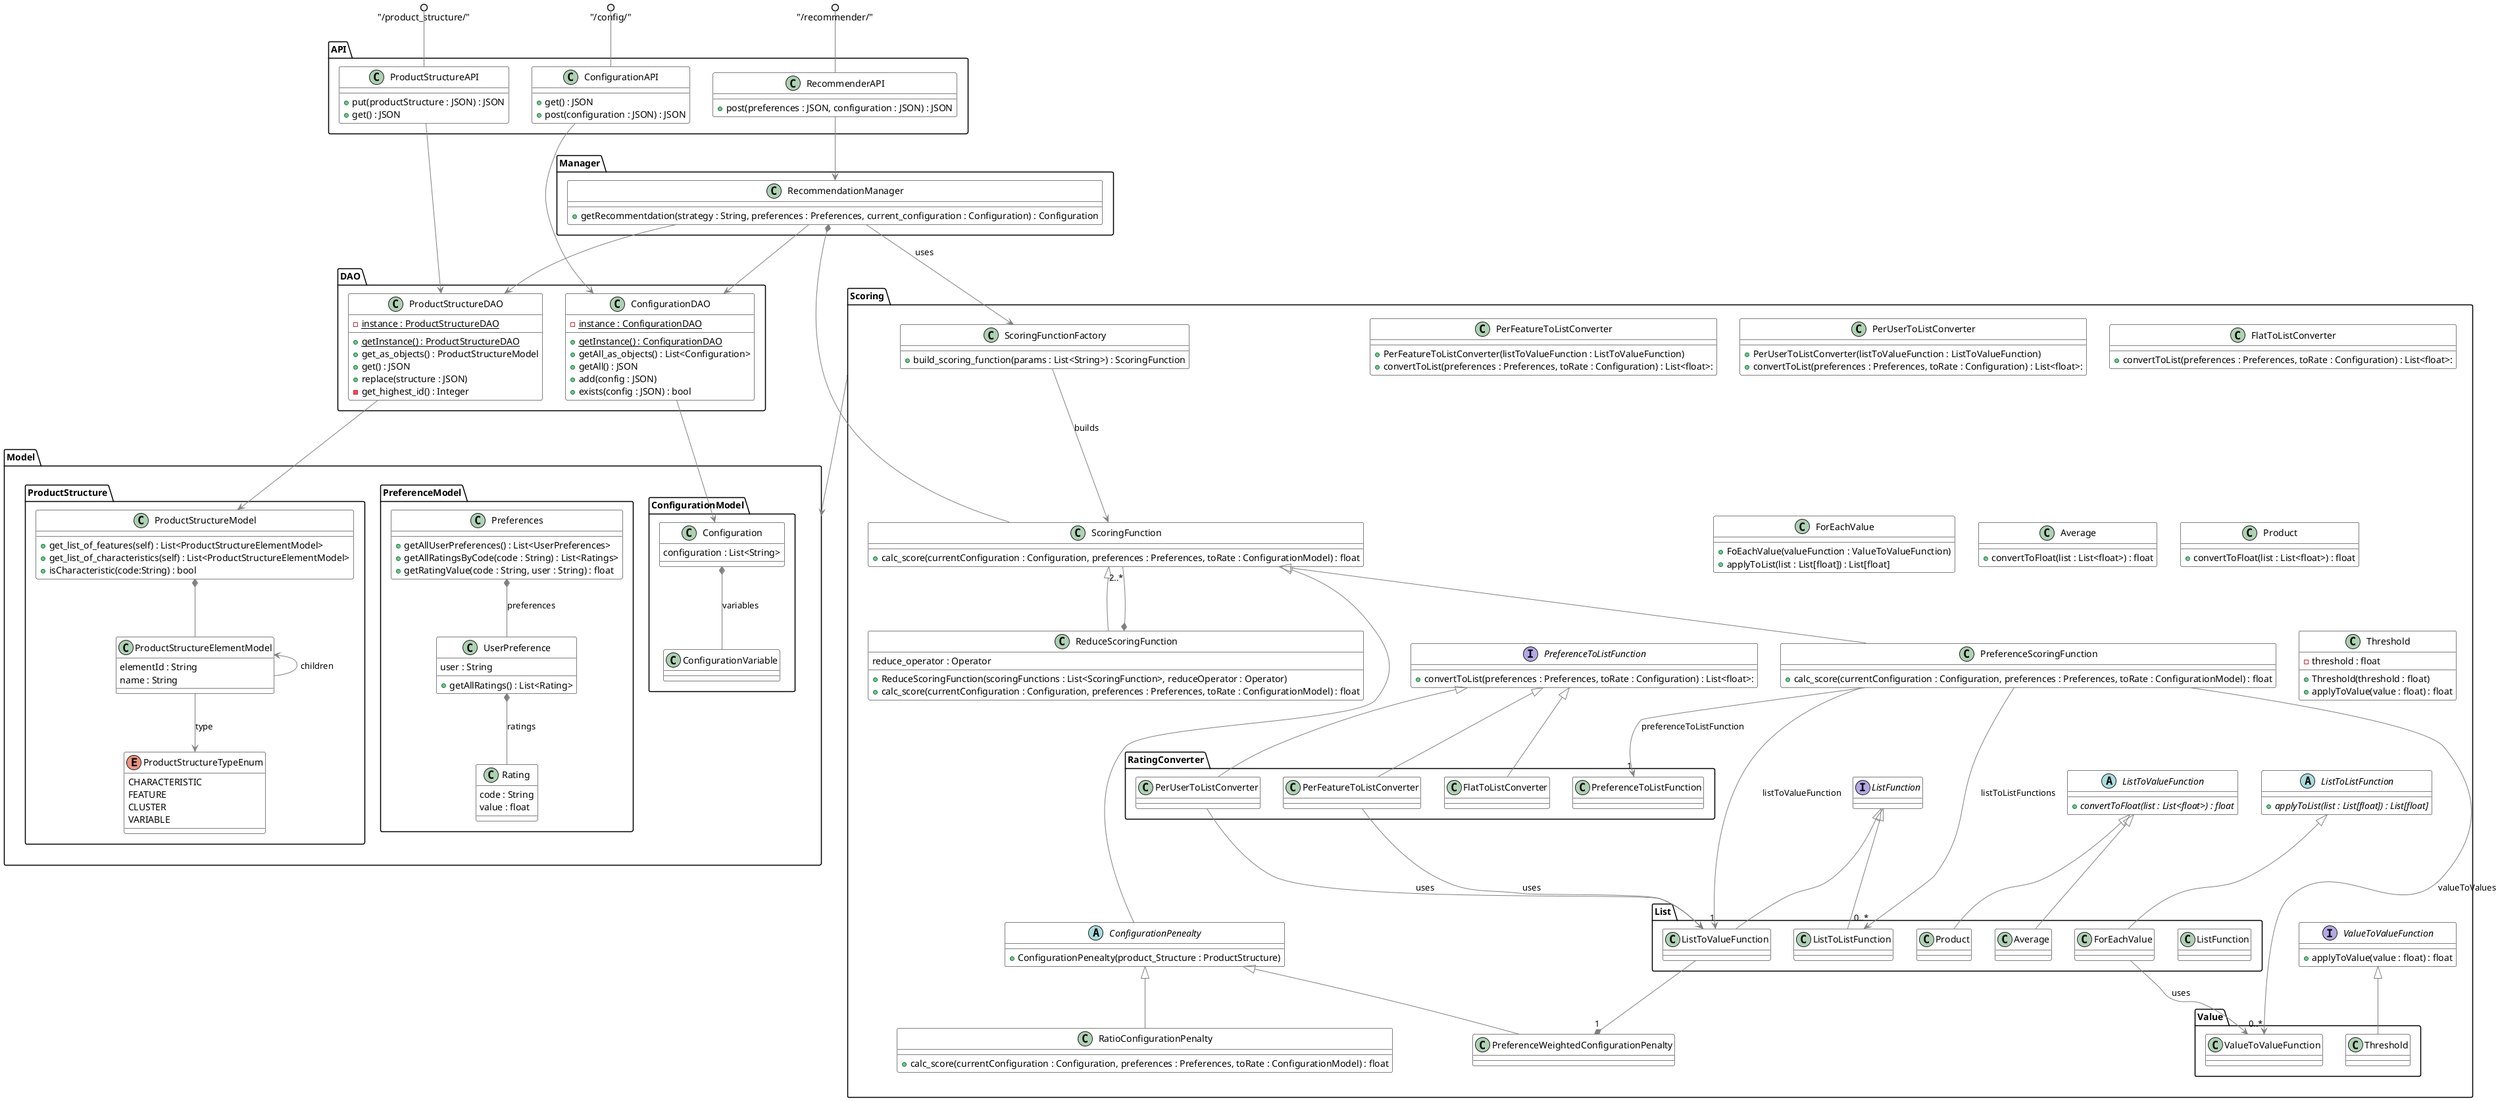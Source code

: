 @startuml

skinparam class {
	BackgroundColor White
	ArrowColor Grey
	BorderColor Black
}
skinparam shadowing false

package API {
    class ConfigurationAPI {
        + get() : JSON
        + post(configuration : JSON) : JSON
    }
    class RecommenderAPI {
        + post(preferences : JSON, configuration : JSON) : JSON
    }
    class ProductStructureAPI {
        + put(productStructure : JSON) : JSON
        + get() : JSON
    }
}
"/config/" ()-- ConfigurationAPI
"/recommender/" ()-- RecommenderAPI
"/product_structure/" ()-- ProductStructureAPI

package Manager {
    class RecommendationManager {
        + getRecommentdation(strategy : String, preferences : Preferences, current_configuration : Configuration) : Configuration
    }
}

package Model{
    package ConfigurationModel {
        class Configuration {
            configuration : List<String>
        }
        class ConfigurationVariable {

        }
        Configuration *-- ConfigurationVariable : variables
    }
    package PreferenceModel {
        class Preferences {
            + getAllUserPreferences() : List<UserPreferences>
            + getAllRatingsByCode(code : String) : List<Ratings>
            + getRatingValue(code : String, user : String) : float
        }
        class UserPreference {
            user : String
            + getAllRatings() : List<Rating>
        }
        class Rating {
            code : String
            value : float
        }
        Preferences *-- UserPreference : preferences
        UserPreference *-- Rating : ratings
    }

    package ProductStructure {
        class ProductStructureModel {
            + get_list_of_features(self) : List<ProductStructureElementModel>
            + get_list_of_characteristics(self) : List<ProductStructureElementModel>
            + isCharacteristic(code:String) : bool
        }
        class ProductStructureElementModel {
            elementId : String
            name : String
        }
        enum ProductStructureTypeEnum {
            CHARACTERISTIC
            FEATURE
            CLUSTER
            VARIABLE
        }

        ProductStructureModel *-- ProductStructureElementModel
        ProductStructureElementModel <-- ProductStructureElementModel:children
        ProductStructureElementModel --> ProductStructureTypeEnum:type
    }
}

package DAO {
    class ConfigurationDAO {
        - {static} instance : ConfigurationDAO
        + {static} getInstance() : ConfigurationDAO
        + getAll_as_objects() : List<Configuration>
        + getAll() : JSON
        + add(config : JSON)
        + exists(config : JSON) : bool
    }
    class ProductStructureDAO {
        - {static} instance : ProductStructureDAO
        + {static} getInstance() : ProductStructureDAO
        + get_as_objects() : ProductStructureModel
        + get() : JSON
        + replace(structure : JSON)
        - get_highest_id() : Integer
    }
}

package Scoring {  
    
    

    package List {
        class ListFunction
        class ListToListFunction
        class ListToValueFunction
        class Average
        class Product
        class ForEachValue
    }

    package Value {
        class ValueToValueFunction
        class Threshold
    }

    package RatingConverter {
        class PreferenceToListFunction
        class FlatToListConverter
        class PerUserToListConverter
        class PerFeatureToListConverter
    }
    class ScoringFunction {
        + calc_score(currentConfiguration : Configuration, preferences : Preferences, toRate : ConfigurationModel) : float
    }
    class ScoringFunctionFactory{
        + build_scoring_function(params : List<String>) : ScoringFunction
    }
    ScoringFunctionFactory --> ScoringFunction : builds


    PreferenceScoringFunction --> "1" PreferenceToListFunction : preferenceToListFunction
    PreferenceScoringFunction --> "0..*" ListToListFunction : listToListFunctions
    PreferenceScoringFunction --> "1" ListToValueFunction : listToValueFunction
    PreferenceScoringFunction --> "0..*" ValueToValueFunction : valueToValues

    ScoringFunction <|-- PreferenceScoringFunction
    class PreferenceScoringFunction{
        + calc_score(currentConfiguration : Configuration, preferences : Preferences, toRate : ConfigurationModel) : float
    }
    ScoringFunction <|-- ConfigurationPenealty
    abstract class ConfigurationPenealty{
        + ConfigurationPenealty(product_Structure : ProductStructure)
    }
    ConfigurationPenealty <|-- RatioConfigurationPenalty
    class RatioConfigurationPenalty {
        + calc_score(currentConfiguration : Configuration, preferences : Preferences, toRate : ConfigurationModel) : float
    }
    ConfigurationPenealty <|-- PreferenceWeightedConfigurationPenalty
    ListToValueFunction --* "1" PreferenceWeightedConfigurationPenalty
    class PreferenceWeightedConfigurationPenalty {
        
    }

    ScoringFunction <|-- ReduceScoringFunction
    ReduceScoringFunction *-- "2..*" ScoringFunction
    class ReduceScoringFunction{
        reduce_operator : Operator
        + ReduceScoringFunction(scoringFunctions : List<ScoringFunction>, reduceOperator : Operator)
        + calc_score(currentConfiguration : Configuration, preferences : Preferences, toRate : ConfigurationModel) : float
    }

    interface PreferenceToListFunction {
        + convertToList(preferences : Preferences, toRate : Configuration) : List<float>:
    }

    PreferenceToListFunction <|-- PerFeatureToListConverter
    PerFeatureToListConverter --> ListToValueFunction :uses
    class PerFeatureToListConverter {
        + PerFeatureToListConverter(listToValueFunction : ListToValueFunction)
        + convertToList(preferences : Preferences, toRate : Configuration) : List<float>:
    }
    PreferenceToListFunction <|-- PerUserToListConverter
    PerUserToListConverter --> ListToValueFunction :uses
    class PerUserToListConverter {
        + PerUserToListConverter(listToValueFunction : ListToValueFunction)
        + convertToList(preferences : Preferences, toRate : Configuration) : List<float>:
    }
    PreferenceToListFunction <|-- FlatToListConverter
    class FlatToListConverter {
        + convertToList(preferences : Preferences, toRate : Configuration) : List<float>:
    }
 
    interface ListFunction {

    }

    ListFunction <|-- ListToListFunction
    abstract class ListToListFunction {
            + {abstract} applyToList(list : List[float]) : List[float]
    }

    ListToListFunction <|-- ForEachValue
    ForEachValue --> ValueToValueFunction:uses
    class ForEachValue  {
            + FoEachValue(valueFunction : ValueToValueFunction)
            + applyToList(list : List[float]) : List[float]
    }


    ListFunction <|-- ListToValueFunction
    abstract class ListToValueFunction {
        + {abstract} convertToFloat(list : List<float>) : float
    }

    ListToValueFunction <|-- Average
    class Average {
        + convertToFloat(list : List<float>) : float
    }
    ListToValueFunction <|-- Product
    class Product {
        + convertToFloat(list : List<float>) : float
    }

    interface ValueToValueFunction{
        + applyToValue(value : float) : float
    }

    ValueToValueFunction <|-- Threshold
    class Threshold {
        - threshold : float
        + Threshold(threshold : float)
        + applyToValue(value : float) : float
    }
}

RecommendationManager *-- ScoringFunction

ConfigurationAPI --> ConfigurationDAO
ProductStructureAPI --> ProductStructureDAO
RecommenderAPI --> RecommendationManager

RecommendationManager --> ProductStructureDAO
RecommendationManager --> ConfigurationDAO
RecommendationManager --> ScoringFunctionFactory :uses


ConfigurationDAO --> Configuration
ProductStructureDAO --> ProductStructureModel

Scoring --> Model


@enduml